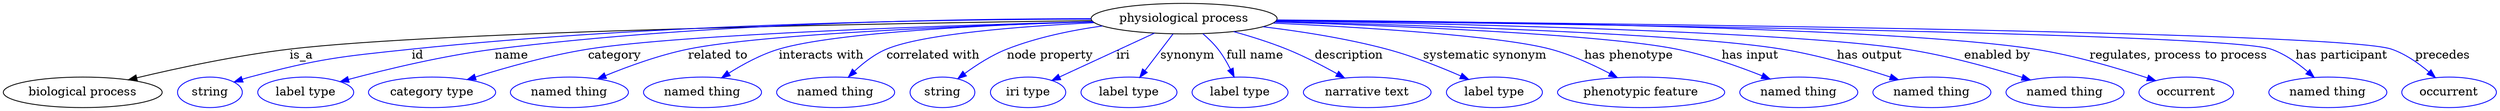 digraph {
	graph [bb="0,0,2396.9,123"];
	node [label="\N"];
	"physiological process"	 [height=0.5,
		label="physiological process",
		pos="1144.7,105",
		width=2.4192];
	"biological process"	 [height=0.5,
		pos="74.743,18",
		width=2.0762];
	"physiological process" -> "biological process"	 [label=is_a,
		lp="286.74,61.5",
		pos="e,120.1,32.379 1057.9,103.69 868.72,100.45 424.69,90.742 275.74,69 225.66,61.69 169.97,47.028 129.93,35.293"];
	id	 [color=blue,
		height=0.5,
		label=string,
		pos="197.74,18",
		width=0.84854];
	"physiological process" -> id	 [color=blue,
		label=id,
		lp="404.24,61.5",
		pos="e,221.52,29.73 1058.3,102.5 889.95,97.362 523.94,84.756 398.74,69 326.27,59.879 307.25,58.457 237.74,36 235.48,35.269 233.18,34.449 \
230.87,33.572",
		style=solid];
	name	 [color=blue,
		height=0.5,
		label="label type",
		pos="291.74,18",
		width=1.2638];
	"physiological process" -> name	 [color=blue,
		label=name,
		lp="498.24,61.5",
		pos="e,326.44,29.849 1058.5,102.28 905.24,97.123 591.28,84.98 482.74,69 431.62,61.473 374.58,45.162 336.25,33.001",
		style=solid];
	category	 [color=blue,
		height=0.5,
		label="category type",
		pos="413.74,18",
		width=1.6249];
	"physiological process" -> category	 [color=blue,
		label=category,
		lp="600.24,61.5",
		pos="e,450.33,32.227 1058.6,102.07 923.22,97.04 666.61,85.656 576.74,69 536.45,61.532 492.16,47.264 459.93,35.714",
		style=solid];
	"related to"	 [color=blue,
		height=0.5,
		label="named thing",
		pos="545.74,18",
		width=1.5346];
	"physiological process" -> "related to"	 [color=blue,
		label="related to",
		lp="700.74,61.5",
		pos="e,576.19,33.058 1059.2,101.52 944.1,96.308 745.52,85.308 674.74,69 643.74,61.856 610.38,48.501 585.35,37.25",
		style=solid];
	"interacts with"	 [color=blue,
		height=0.5,
		label="named thing",
		pos="673.74,18",
		width=1.5346];
	"physiological process" -> "interacts with"	 [color=blue,
		label="interacts with",
		lp="801.74,61.5",
		pos="e,696.83,34.526 1059.7,101.04 964.93,95.91 817.88,85.59 764.74,69 743.88,62.487 722.47,50.785 705.66,40.231",
		style=solid];
	"correlated with"	 [color=blue,
		height=0.5,
		label="named thing",
		pos="801.74,18",
		width=1.5346];
	"physiological process" -> "correlated with"	 [color=blue,
		label="correlated with",
		lp="908.74,61.5",
		pos="e,818.85,35.384 1062.3,99.058 993.65,93.241 901.89,83.18 867.74,69 852.64,62.728 838.02,52.065 826.39,42.105",
		style=solid];
	"node property"	 [color=blue,
		height=0.5,
		label=string,
		pos="905.74,18",
		width=0.84854];
	"physiological process" -> "node property"	 [color=blue,
		label="node property",
		lp="1016.7,61.5",
		pos="e,922.85,32.918 1070.9,95.442 1041.4,89.987 1007.7,81.626 978.74,69 961.5,61.469 944.14,49.568 930.69,39.156",
		style=solid];
	iri	 [color=blue,
		height=0.5,
		label="iri type",
		pos="990.74,18",
		width=1.011];
	"physiological process" -> iri	 [color=blue,
		label=iri,
		lp="1084.2,61.5",
		pos="e,1015.2,31.79 1114.7,88.019 1088.7,73.333 1051.2,52.126 1024.2,36.904",
		style=solid];
	synonym	 [color=blue,
		height=0.5,
		label="label type",
		pos="1090.7,18",
		width=1.2638];
	"physiological process" -> synonym	 [color=blue,
		label=synonym,
		lp="1147.2,61.5",
		pos="e,1101.7,35.706 1133.6,86.974 1125.9,74.644 1115.6,58.098 1107.1,44.302",
		style=solid];
	"full name"	 [color=blue,
		height=0.5,
		label="label type",
		pos="1199.7,18",
		width=1.2638];
	"physiological process" -> "full name"	 [color=blue,
		label="full name",
		lp="1212.2,61.5",
		pos="e,1193.1,36.153 1162.5,87.186 1167.5,81.639 1172.6,75.315 1176.7,69 1181.5,61.699 1185.7,53.263 1189.2,45.381",
		style=solid];
	description	 [color=blue,
		height=0.5,
		label="narrative text",
		pos="1320.7,18",
		width=1.6068];
	"physiological process" -> description	 [color=blue,
		label=description,
		lp="1298.2,61.5",
		pos="e,1298.4,34.601 1192.5,89.9 1208.8,84.119 1226.9,76.974 1242.7,69 1259,60.82 1276.1,49.966 1290.1,40.375",
		style=solid];
	"systematic synonym"	 [color=blue,
		height=0.5,
		label="label type",
		pos="1441.7,18",
		width=1.2638];
	"physiological process" -> "systematic synonym"	 [color=blue,
		label="systematic synonym",
		lp="1425.7,61.5",
		pos="e,1415.2,32.714 1218.1,95.288 1253.3,89.537 1295.8,80.987 1332.7,69 1358.1,60.789 1385.2,48.109 1406.1,37.448",
		style=solid];
	"has phenotype"	 [color=blue,
		height=0.5,
		label="phenotypic feature",
		pos="1581.7,18",
		width=2.1304];
	"physiological process" -> "has phenotype"	 [color=blue,
		label="has phenotype",
		lp="1561.2,61.5",
		pos="e,1556,35.165 1228.3,99.843 1313.4,93.936 1439.3,83.209 1485.7,69 1507.3,62.421 1529.6,50.909 1547.2,40.485",
		style=solid];
	"has input"	 [color=blue,
		height=0.5,
		label="named thing",
		pos="1731.7,18",
		width=1.5346];
	"physiological process" -> "has input"	 [color=blue,
		label="has input",
		lp="1676.7,61.5",
		pos="e,1701.5,33.171 1230.4,101.4 1343.3,96.121 1535.9,85.115 1604.7,69 1635.1,61.899 1667.6,48.697 1692.2,37.504",
		style=solid];
	"has output"	 [color=blue,
		height=0.5,
		label="named thing",
		pos="1859.7,18",
		width=1.5346];
	"physiological process" -> "has output"	 [color=blue,
		label="has output",
		lp="1791.2,61.5",
		pos="e,1825.3,32.25 1230.9,102.16 1365,97.293 1617.4,86.175 1705.7,69 1743.8,61.607 1785.4,47.426 1815.8,35.891",
		style=solid];
	"enabled by"	 [color=blue,
		height=0.5,
		label="named thing",
		pos="1987.7,18",
		width=1.5346];
	"physiological process" -> "enabled by"	 [color=blue,
		label="enabled by",
		lp="1913.7,61.5",
		pos="e,1952.2,31.864 1231.5,103.08 1388.2,99.173 1712.6,88.915 1823.7,69 1864.8,61.639 1910,47.074 1942.6,35.387",
		style=solid];
	"regulates, process to process"	 [color=blue,
		height=0.5,
		label=occurrent,
		pos="2104.7,18",
		width=1.2277];
	"physiological process" -> "regulates, process to process"	 [color=blue,
		label="regulates, process to process",
		lp="2083.7,61.5",
		pos="e,2073.8,30.865 1231.8,103.98 1410.4,101.4 1812.5,93.056 1947.7,69 1988.4,61.777 2032.9,46.556 2064.2,34.613",
		style=solid];
	"has participant"	 [color=blue,
		height=0.5,
		label="named thing",
		pos="2235.7,18",
		width=1.5346];
	"physiological process" -> "has participant"	 [color=blue,
		label="has participant",
		lp="2233.7,61.5",
		pos="e,2218.5,35.188 1231.8,103.32 1470.7,98.513 2122,84.104 2165.7,69 2182.3,63.284 2198.3,52.211 2210.8,41.839",
		style=solid];
	precedes	 [color=blue,
		height=0.5,
		label=occurrent,
		pos="2352.7,18",
		width=1.2277];
	"physiological process" -> precedes	 [color=blue,
		label=precedes,
		lp="2329.7,61.5",
		pos="e,2334.6,34.716 1232,103.56 1489,99.134 2228.3,85.074 2277.7,69 2295.6,63.192 2313.1,51.729 2326.7,41.139",
		style=solid];
}
